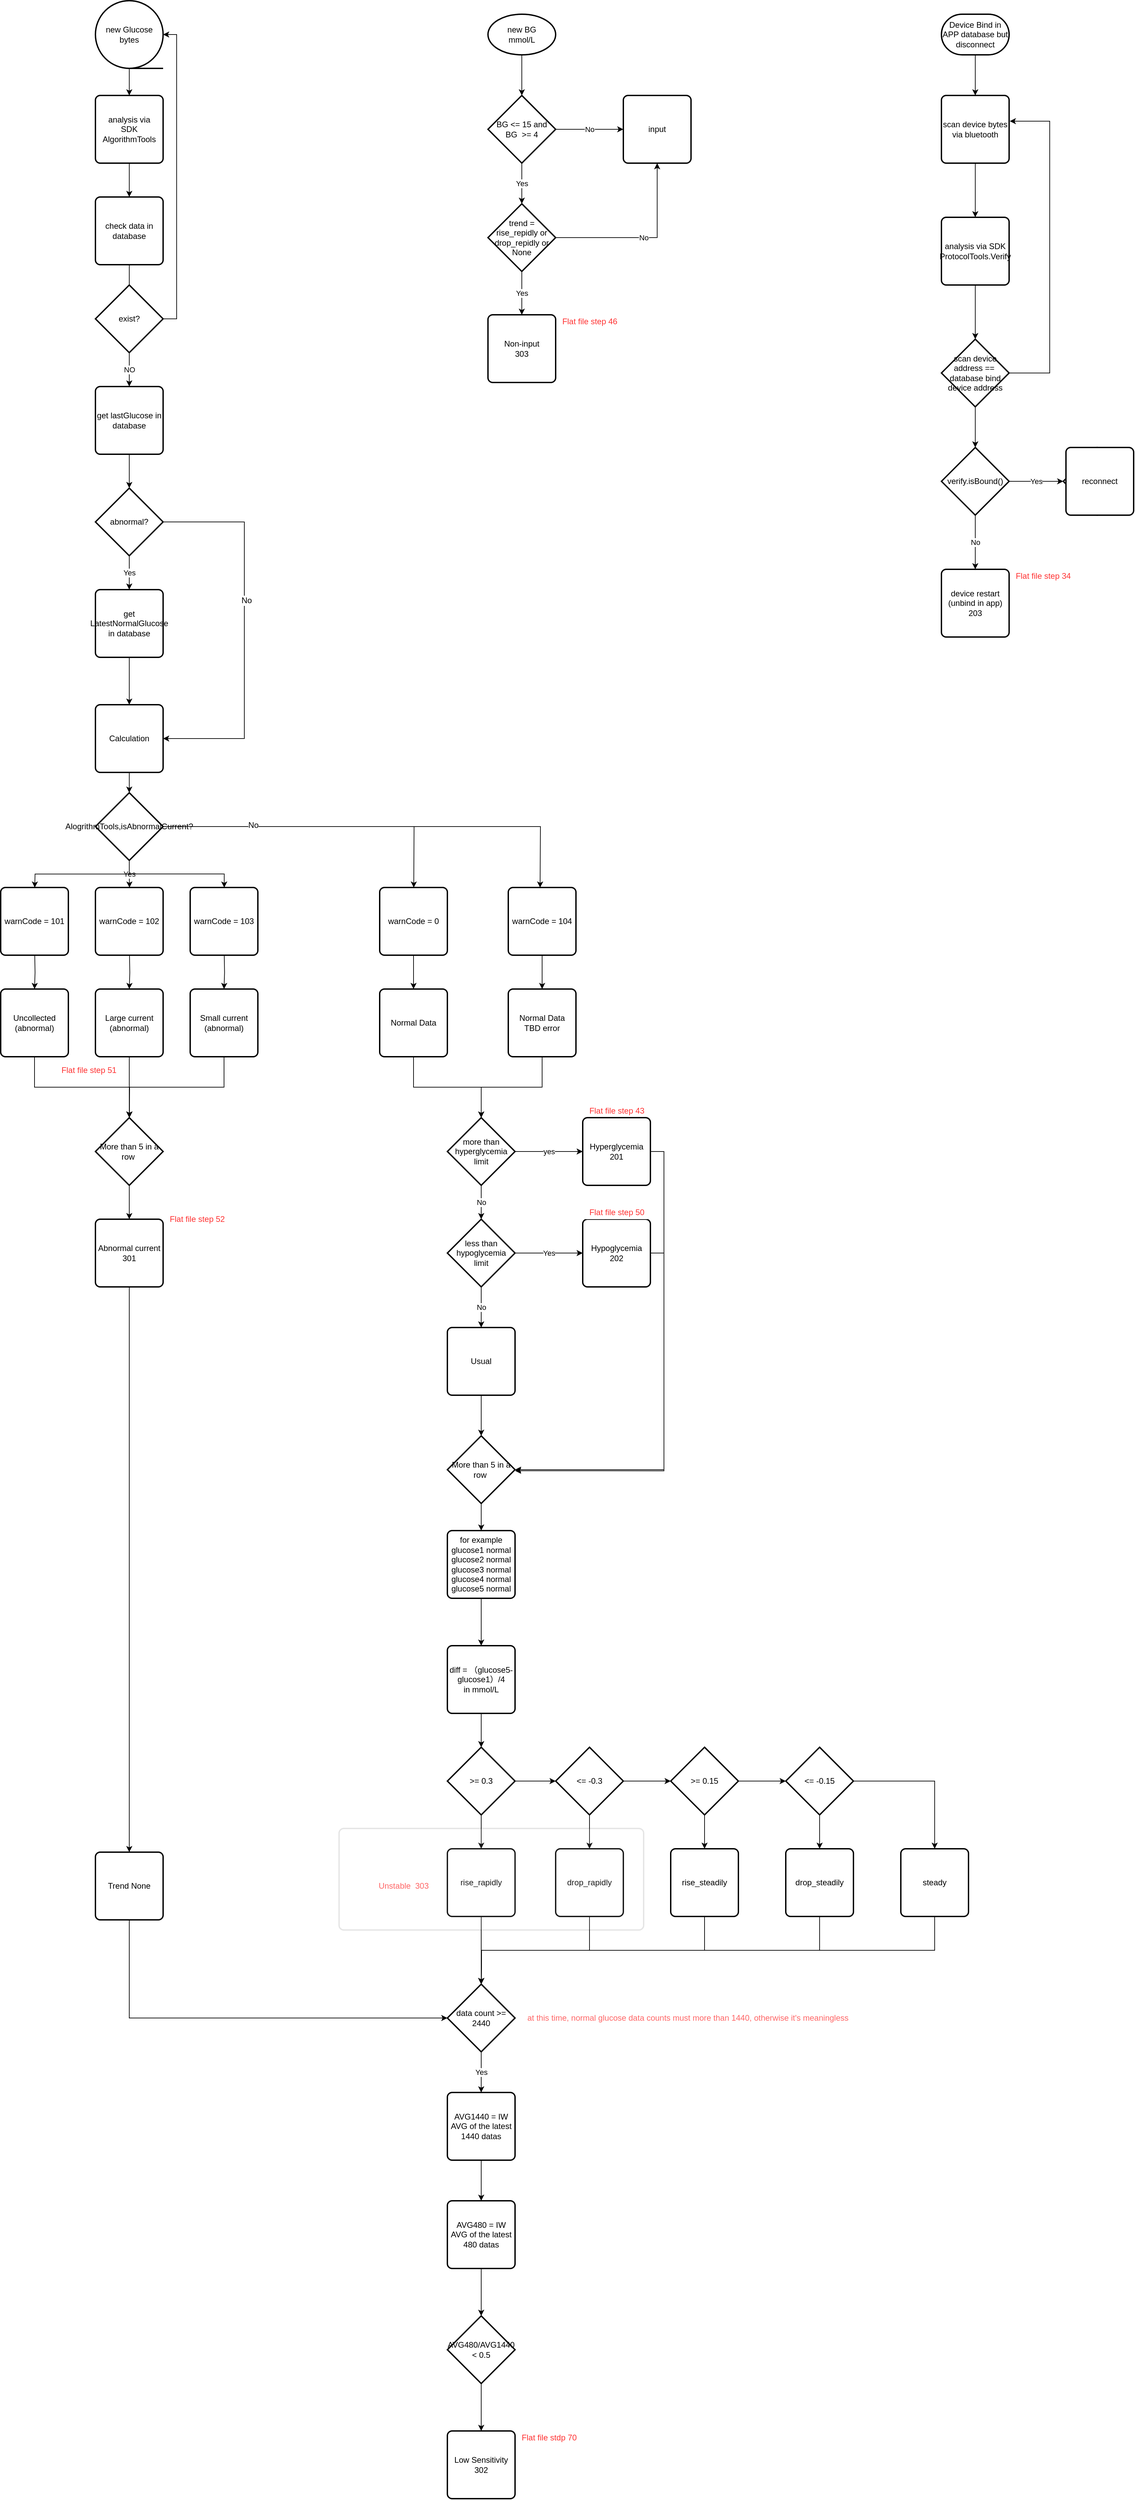 <mxfile version="12.3.6" type="github" pages="1">
  <diagram id="o1K-JnxiX_i7yvccke98" name="第 1 页">
    <mxGraphModel dx="868" dy="449" grid="1" gridSize="10" guides="1" tooltips="1" connect="1" arrows="1" fold="1" page="1" pageScale="1" pageWidth="827" pageHeight="1169" math="0" shadow="0">
      <root>
        <mxCell id="0"/>
        <mxCell id="1" parent="0"/>
        <mxCell id="Yor80Zz1ylZ34Q17yJMb-24" style="edgeStyle=orthogonalEdgeStyle;rounded=0;orthogonalLoop=1;jettySize=auto;html=1;exitX=0.5;exitY=1;exitDx=0;exitDy=0;exitPerimeter=0;entryX=0.5;entryY=0;entryDx=0;entryDy=0;" edge="1" parent="1" source="Yor80Zz1ylZ34Q17yJMb-1" target="Yor80Zz1ylZ34Q17yJMb-3">
          <mxGeometry relative="1" as="geometry"/>
        </mxCell>
        <mxCell id="Yor80Zz1ylZ34Q17yJMb-1" value="new Glucose bytes" style="strokeWidth=2;html=1;shape=mxgraph.flowchart.sequential_data;whiteSpace=wrap;" vertex="1" parent="1">
          <mxGeometry x="220" y="20" width="100" height="100" as="geometry"/>
        </mxCell>
        <mxCell id="Yor80Zz1ylZ34Q17yJMb-3" value="analysis via&lt;br&gt;SDK AlgorithmTools" style="rounded=1;whiteSpace=wrap;html=1;absoluteArcSize=1;arcSize=14;strokeWidth=2;" vertex="1" parent="1">
          <mxGeometry x="220" y="160" width="100" height="100" as="geometry"/>
        </mxCell>
        <mxCell id="Yor80Zz1ylZ34Q17yJMb-16" value="" style="edgeStyle=orthogonalEdgeStyle;rounded=0;orthogonalLoop=1;jettySize=auto;html=1;" edge="1" parent="1">
          <mxGeometry relative="1" as="geometry">
            <mxPoint x="270" y="410" as="sourcePoint"/>
            <mxPoint x="270" y="500" as="targetPoint"/>
          </mxGeometry>
        </mxCell>
        <mxCell id="Yor80Zz1ylZ34Q17yJMb-28" value="NO" style="edgeStyle=orthogonalEdgeStyle;rounded=0;orthogonalLoop=1;jettySize=auto;html=1;exitX=0.5;exitY=1;exitDx=0;exitDy=0;exitPerimeter=0;" edge="1" parent="1" source="Yor80Zz1ylZ34Q17yJMb-20" target="Yor80Zz1ylZ34Q17yJMb-23">
          <mxGeometry relative="1" as="geometry"/>
        </mxCell>
        <mxCell id="Yor80Zz1ylZ34Q17yJMb-33" style="edgeStyle=orthogonalEdgeStyle;rounded=0;orthogonalLoop=1;jettySize=auto;html=1;exitX=1;exitY=0.5;exitDx=0;exitDy=0;exitPerimeter=0;entryX=1;entryY=0.5;entryDx=0;entryDy=0;entryPerimeter=0;" edge="1" parent="1" source="Yor80Zz1ylZ34Q17yJMb-20" target="Yor80Zz1ylZ34Q17yJMb-1">
          <mxGeometry relative="1" as="geometry"/>
        </mxCell>
        <mxCell id="Yor80Zz1ylZ34Q17yJMb-20" value="exist?" style="strokeWidth=2;html=1;shape=mxgraph.flowchart.decision;whiteSpace=wrap;" vertex="1" parent="1">
          <mxGeometry x="220" y="440" width="100" height="100" as="geometry"/>
        </mxCell>
        <mxCell id="Yor80Zz1ylZ34Q17yJMb-30" style="edgeStyle=orthogonalEdgeStyle;rounded=0;orthogonalLoop=1;jettySize=auto;html=1;exitX=0.5;exitY=1;exitDx=0;exitDy=0;entryX=0.5;entryY=0;entryDx=0;entryDy=0;entryPerimeter=0;" edge="1" parent="1" source="Yor80Zz1ylZ34Q17yJMb-23" target="Yor80Zz1ylZ34Q17yJMb-29">
          <mxGeometry relative="1" as="geometry"/>
        </mxCell>
        <mxCell id="Yor80Zz1ylZ34Q17yJMb-23" value="get lastGlucose in database" style="rounded=1;whiteSpace=wrap;html=1;absoluteArcSize=1;arcSize=14;strokeWidth=2;" vertex="1" parent="1">
          <mxGeometry x="220" y="590" width="100" height="100" as="geometry"/>
        </mxCell>
        <mxCell id="Yor80Zz1ylZ34Q17yJMb-25" value="" style="edgeStyle=orthogonalEdgeStyle;rounded=0;orthogonalLoop=1;jettySize=auto;html=1;" edge="1" parent="1" source="Yor80Zz1ylZ34Q17yJMb-3">
          <mxGeometry relative="1" as="geometry">
            <mxPoint x="270" y="260" as="sourcePoint"/>
            <mxPoint x="270" y="310" as="targetPoint"/>
          </mxGeometry>
        </mxCell>
        <mxCell id="Yor80Zz1ylZ34Q17yJMb-26" value="check data in database" style="rounded=1;whiteSpace=wrap;html=1;absoluteArcSize=1;arcSize=14;strokeWidth=2;" vertex="1" parent="1">
          <mxGeometry x="220" y="310" width="100" height="100" as="geometry"/>
        </mxCell>
        <mxCell id="Yor80Zz1ylZ34Q17yJMb-32" value="Yes" style="edgeStyle=orthogonalEdgeStyle;rounded=0;orthogonalLoop=1;jettySize=auto;html=1;exitX=0.5;exitY=1;exitDx=0;exitDy=0;exitPerimeter=0;entryX=0.5;entryY=0;entryDx=0;entryDy=0;" edge="1" parent="1" source="Yor80Zz1ylZ34Q17yJMb-29" target="Yor80Zz1ylZ34Q17yJMb-31">
          <mxGeometry relative="1" as="geometry"/>
        </mxCell>
        <mxCell id="Yor80Zz1ylZ34Q17yJMb-62" style="edgeStyle=orthogonalEdgeStyle;rounded=0;orthogonalLoop=1;jettySize=auto;html=1;exitX=1;exitY=0.5;exitDx=0;exitDy=0;exitPerimeter=0;entryX=1;entryY=0.5;entryDx=0;entryDy=0;" edge="1" parent="1" source="Yor80Zz1ylZ34Q17yJMb-29" target="Yor80Zz1ylZ34Q17yJMb-34">
          <mxGeometry relative="1" as="geometry">
            <mxPoint x="420" y="1010" as="targetPoint"/>
            <Array as="points">
              <mxPoint x="440" y="790"/>
              <mxPoint x="440" y="1110"/>
            </Array>
          </mxGeometry>
        </mxCell>
        <mxCell id="Yor80Zz1ylZ34Q17yJMb-63" value="No" style="text;html=1;align=center;verticalAlign=middle;resizable=0;points=[];;labelBackgroundColor=#ffffff;" vertex="1" connectable="0" parent="Yor80Zz1ylZ34Q17yJMb-62">
          <mxGeometry x="-0.157" y="3" relative="1" as="geometry">
            <mxPoint as="offset"/>
          </mxGeometry>
        </mxCell>
        <mxCell id="Yor80Zz1ylZ34Q17yJMb-29" value="abnormal?" style="strokeWidth=2;html=1;shape=mxgraph.flowchart.decision;whiteSpace=wrap;" vertex="1" parent="1">
          <mxGeometry x="220" y="740" width="100" height="100" as="geometry"/>
        </mxCell>
        <mxCell id="Yor80Zz1ylZ34Q17yJMb-60" style="edgeStyle=orthogonalEdgeStyle;rounded=0;orthogonalLoop=1;jettySize=auto;html=1;exitX=0.5;exitY=1;exitDx=0;exitDy=0;entryX=0.5;entryY=0;entryDx=0;entryDy=0;" edge="1" parent="1" source="Yor80Zz1ylZ34Q17yJMb-31" target="Yor80Zz1ylZ34Q17yJMb-34">
          <mxGeometry relative="1" as="geometry"/>
        </mxCell>
        <mxCell id="Yor80Zz1ylZ34Q17yJMb-31" value="get LatestNormalGlucose in database" style="rounded=1;whiteSpace=wrap;html=1;absoluteArcSize=1;arcSize=14;strokeWidth=2;" vertex="1" parent="1">
          <mxGeometry x="220" y="890" width="100" height="100" as="geometry"/>
        </mxCell>
        <mxCell id="Yor80Zz1ylZ34Q17yJMb-56" style="edgeStyle=orthogonalEdgeStyle;rounded=0;orthogonalLoop=1;jettySize=auto;html=1;exitX=1;exitY=0.5;exitDx=0;exitDy=0;exitPerimeter=0;entryX=0.5;entryY=0;entryDx=0;entryDy=0;entryPerimeter=0;" edge="1" parent="1" source="Yor80Zz1ylZ34Q17yJMb-39">
          <mxGeometry relative="1" as="geometry">
            <mxPoint x="877" y="1330.167" as="targetPoint"/>
          </mxGeometry>
        </mxCell>
        <mxCell id="Yor80Zz1ylZ34Q17yJMb-65" style="edgeStyle=orthogonalEdgeStyle;rounded=0;orthogonalLoop=1;jettySize=auto;html=1;exitX=0.5;exitY=1;exitDx=0;exitDy=0;entryX=0.5;entryY=0;entryDx=0;entryDy=0;entryPerimeter=0;" edge="1" parent="1" source="Yor80Zz1ylZ34Q17yJMb-34" target="Yor80Zz1ylZ34Q17yJMb-39">
          <mxGeometry relative="1" as="geometry"/>
        </mxCell>
        <mxCell id="Yor80Zz1ylZ34Q17yJMb-34" value="Calculation" style="rounded=1;whiteSpace=wrap;html=1;absoluteArcSize=1;arcSize=14;strokeWidth=2;" vertex="1" parent="1">
          <mxGeometry x="220" y="1060" width="100" height="100" as="geometry"/>
        </mxCell>
        <mxCell id="Yor80Zz1ylZ34Q17yJMb-55" value="" style="edgeStyle=orthogonalEdgeStyle;rounded=0;orthogonalLoop=1;jettySize=auto;html=1;entryX=0.5;entryY=0;entryDx=0;entryDy=0;entryPerimeter=0;" edge="1" parent="1" source="Yor80Zz1ylZ34Q17yJMb-39">
          <mxGeometry relative="1" as="geometry">
            <mxPoint x="690.333" y="1330.167" as="targetPoint"/>
          </mxGeometry>
        </mxCell>
        <mxCell id="Yor80Zz1ylZ34Q17yJMb-57" value="No" style="text;html=1;align=center;verticalAlign=middle;resizable=0;points=[];;labelBackgroundColor=#ffffff;" vertex="1" connectable="0" parent="Yor80Zz1ylZ34Q17yJMb-55">
          <mxGeometry x="-0.422" y="2" relative="1" as="geometry">
            <mxPoint as="offset"/>
          </mxGeometry>
        </mxCell>
        <mxCell id="Yor80Zz1ylZ34Q17yJMb-66" value="Yes" style="edgeStyle=orthogonalEdgeStyle;rounded=0;orthogonalLoop=1;jettySize=auto;html=1;exitX=0.5;exitY=1;exitDx=0;exitDy=0;exitPerimeter=0;entryX=0.5;entryY=0;entryDx=0;entryDy=0;entryPerimeter=0;" edge="1" parent="1" source="Yor80Zz1ylZ34Q17yJMb-39">
          <mxGeometry relative="1" as="geometry">
            <mxPoint x="270.333" y="1330.167" as="targetPoint"/>
          </mxGeometry>
        </mxCell>
        <mxCell id="Yor80Zz1ylZ34Q17yJMb-67" style="edgeStyle=orthogonalEdgeStyle;rounded=0;orthogonalLoop=1;jettySize=auto;html=1;exitX=0.5;exitY=1;exitDx=0;exitDy=0;exitPerimeter=0;entryX=0.5;entryY=0;entryDx=0;entryDy=0;entryPerimeter=0;" edge="1" parent="1" source="Yor80Zz1ylZ34Q17yJMb-39">
          <mxGeometry relative="1" as="geometry">
            <mxPoint x="130.333" y="1330.167" as="targetPoint"/>
          </mxGeometry>
        </mxCell>
        <mxCell id="Yor80Zz1ylZ34Q17yJMb-39" value="AlogrithmTools,isAbnormalCurrent?&lt;br&gt;" style="strokeWidth=2;html=1;shape=mxgraph.flowchart.decision;whiteSpace=wrap;" vertex="1" parent="1">
          <mxGeometry x="220" y="1190" width="100" height="100" as="geometry"/>
        </mxCell>
        <mxCell id="Yor80Zz1ylZ34Q17yJMb-70" style="edgeStyle=orthogonalEdgeStyle;rounded=0;orthogonalLoop=1;jettySize=auto;html=1;exitX=0.5;exitY=1;exitDx=0;exitDy=0;exitPerimeter=0;entryX=0.5;entryY=0;entryDx=0;entryDy=0;" edge="1" parent="1" target="Yor80Zz1ylZ34Q17yJMb-48">
          <mxGeometry relative="1" as="geometry">
            <mxPoint x="130.333" y="1430.167" as="sourcePoint"/>
          </mxGeometry>
        </mxCell>
        <mxCell id="Yor80Zz1ylZ34Q17yJMb-68" style="edgeStyle=orthogonalEdgeStyle;rounded=0;orthogonalLoop=1;jettySize=auto;html=1;entryX=0.5;entryY=0;entryDx=0;entryDy=0;entryPerimeter=0;" edge="1" parent="1">
          <mxGeometry relative="1" as="geometry">
            <mxPoint x="270" y="1290" as="sourcePoint"/>
            <mxPoint x="410.333" y="1330.167" as="targetPoint"/>
            <Array as="points">
              <mxPoint x="270" y="1310"/>
              <mxPoint x="410" y="1310"/>
            </Array>
          </mxGeometry>
        </mxCell>
        <mxCell id="Yor80Zz1ylZ34Q17yJMb-71" style="edgeStyle=orthogonalEdgeStyle;rounded=0;orthogonalLoop=1;jettySize=auto;html=1;exitX=0.5;exitY=1;exitDx=0;exitDy=0;exitPerimeter=0;" edge="1" parent="1" target="Yor80Zz1ylZ34Q17yJMb-49">
          <mxGeometry relative="1" as="geometry">
            <mxPoint x="270.333" y="1430.167" as="sourcePoint"/>
          </mxGeometry>
        </mxCell>
        <mxCell id="Yor80Zz1ylZ34Q17yJMb-72" style="edgeStyle=orthogonalEdgeStyle;rounded=0;orthogonalLoop=1;jettySize=auto;html=1;exitX=0.5;exitY=1;exitDx=0;exitDy=0;exitPerimeter=0;" edge="1" parent="1" target="Yor80Zz1ylZ34Q17yJMb-50">
          <mxGeometry relative="1" as="geometry">
            <mxPoint x="410.333" y="1430.167" as="sourcePoint"/>
          </mxGeometry>
        </mxCell>
        <mxCell id="Yor80Zz1ylZ34Q17yJMb-82" style="edgeStyle=orthogonalEdgeStyle;rounded=0;orthogonalLoop=1;jettySize=auto;html=1;exitX=0.5;exitY=1;exitDx=0;exitDy=0;entryX=0.5;entryY=0;entryDx=0;entryDy=0;entryPerimeter=0;" edge="1" parent="1" source="Yor80Zz1ylZ34Q17yJMb-48" target="Yor80Zz1ylZ34Q17yJMb-81">
          <mxGeometry relative="1" as="geometry"/>
        </mxCell>
        <mxCell id="Yor80Zz1ylZ34Q17yJMb-48" value="Uncollected&lt;br&gt;(abnormal)" style="rounded=1;whiteSpace=wrap;html=1;absoluteArcSize=1;arcSize=14;strokeWidth=2;" vertex="1" parent="1">
          <mxGeometry x="80" y="1480" width="100" height="100" as="geometry"/>
        </mxCell>
        <mxCell id="Yor80Zz1ylZ34Q17yJMb-83" style="edgeStyle=orthogonalEdgeStyle;rounded=0;orthogonalLoop=1;jettySize=auto;html=1;exitX=0.5;exitY=1;exitDx=0;exitDy=0;" edge="1" parent="1" source="Yor80Zz1ylZ34Q17yJMb-49">
          <mxGeometry relative="1" as="geometry">
            <mxPoint x="270.333" y="1670.0" as="targetPoint"/>
          </mxGeometry>
        </mxCell>
        <mxCell id="Yor80Zz1ylZ34Q17yJMb-49" value="Large current&lt;br&gt;(abnormal)" style="rounded=1;whiteSpace=wrap;html=1;absoluteArcSize=1;arcSize=14;strokeWidth=2;" vertex="1" parent="1">
          <mxGeometry x="220" y="1480" width="100" height="100" as="geometry"/>
        </mxCell>
        <mxCell id="Yor80Zz1ylZ34Q17yJMb-84" style="edgeStyle=orthogonalEdgeStyle;rounded=0;orthogonalLoop=1;jettySize=auto;html=1;exitX=0.5;exitY=1;exitDx=0;exitDy=0;" edge="1" parent="1" source="Yor80Zz1ylZ34Q17yJMb-50">
          <mxGeometry relative="1" as="geometry">
            <mxPoint x="270" y="1670.0" as="targetPoint"/>
          </mxGeometry>
        </mxCell>
        <mxCell id="Yor80Zz1ylZ34Q17yJMb-50" value="Small current&lt;br&gt;(abnormal)" style="rounded=1;whiteSpace=wrap;html=1;absoluteArcSize=1;arcSize=14;strokeWidth=2;" vertex="1" parent="1">
          <mxGeometry x="360" y="1480" width="100" height="100" as="geometry"/>
        </mxCell>
        <mxCell id="Yor80Zz1ylZ34Q17yJMb-99" style="edgeStyle=orthogonalEdgeStyle;rounded=0;orthogonalLoop=1;jettySize=auto;html=1;exitX=0.5;exitY=1;exitDx=0;exitDy=0;entryX=0.5;entryY=0;entryDx=0;entryDy=0;entryPerimeter=0;" edge="1" parent="1" source="Yor80Zz1ylZ34Q17yJMb-58" target="Yor80Zz1ylZ34Q17yJMb-89">
          <mxGeometry relative="1" as="geometry"/>
        </mxCell>
        <mxCell id="Yor80Zz1ylZ34Q17yJMb-58" value="Normal Data" style="rounded=1;whiteSpace=wrap;html=1;absoluteArcSize=1;arcSize=14;strokeWidth=2;" vertex="1" parent="1">
          <mxGeometry x="640" y="1480" width="100" height="100" as="geometry"/>
        </mxCell>
        <mxCell id="Yor80Zz1ylZ34Q17yJMb-98" style="edgeStyle=orthogonalEdgeStyle;rounded=0;orthogonalLoop=1;jettySize=auto;html=1;exitX=0.5;exitY=1;exitDx=0;exitDy=0;entryX=0.5;entryY=0;entryDx=0;entryDy=0;entryPerimeter=0;" edge="1" parent="1" source="Yor80Zz1ylZ34Q17yJMb-59" target="Yor80Zz1ylZ34Q17yJMb-89">
          <mxGeometry relative="1" as="geometry"/>
        </mxCell>
        <mxCell id="Yor80Zz1ylZ34Q17yJMb-59" value="Normal Data&lt;br&gt;TBD error" style="rounded=1;whiteSpace=wrap;html=1;absoluteArcSize=1;arcSize=14;strokeWidth=2;" vertex="1" parent="1">
          <mxGeometry x="830" y="1480" width="100" height="100" as="geometry"/>
        </mxCell>
        <mxCell id="Yor80Zz1ylZ34Q17yJMb-73" value="&lt;span style=&quot;white-space: normal&quot;&gt;warnCode = 101&lt;/span&gt;" style="rounded=1;whiteSpace=wrap;html=1;absoluteArcSize=1;arcSize=14;strokeWidth=2;" vertex="1" parent="1">
          <mxGeometry x="80" y="1330" width="100" height="100" as="geometry"/>
        </mxCell>
        <mxCell id="Yor80Zz1ylZ34Q17yJMb-75" value="&lt;span style=&quot;white-space: normal&quot;&gt;warnCode = 102&lt;/span&gt;" style="rounded=1;whiteSpace=wrap;html=1;absoluteArcSize=1;arcSize=14;strokeWidth=2;" vertex="1" parent="1">
          <mxGeometry x="220" y="1330" width="100" height="100" as="geometry"/>
        </mxCell>
        <mxCell id="Yor80Zz1ylZ34Q17yJMb-76" value="&lt;span style=&quot;white-space: normal&quot;&gt;warnCode = 103&lt;/span&gt;" style="rounded=1;whiteSpace=wrap;html=1;absoluteArcSize=1;arcSize=14;strokeWidth=2;" vertex="1" parent="1">
          <mxGeometry x="360" y="1330" width="100" height="100" as="geometry"/>
        </mxCell>
        <mxCell id="Yor80Zz1ylZ34Q17yJMb-79" style="edgeStyle=orthogonalEdgeStyle;rounded=0;orthogonalLoop=1;jettySize=auto;html=1;exitX=0.5;exitY=1;exitDx=0;exitDy=0;entryX=0.5;entryY=0;entryDx=0;entryDy=0;" edge="1" parent="1" source="Yor80Zz1ylZ34Q17yJMb-77" target="Yor80Zz1ylZ34Q17yJMb-58">
          <mxGeometry relative="1" as="geometry"/>
        </mxCell>
        <mxCell id="Yor80Zz1ylZ34Q17yJMb-77" value="&lt;span style=&quot;white-space: normal&quot;&gt;warnCode = 0&lt;/span&gt;" style="rounded=1;whiteSpace=wrap;html=1;absoluteArcSize=1;arcSize=14;strokeWidth=2;" vertex="1" parent="1">
          <mxGeometry x="640" y="1330" width="100" height="100" as="geometry"/>
        </mxCell>
        <mxCell id="Yor80Zz1ylZ34Q17yJMb-80" style="edgeStyle=orthogonalEdgeStyle;rounded=0;orthogonalLoop=1;jettySize=auto;html=1;exitX=0.5;exitY=1;exitDx=0;exitDy=0;entryX=0.5;entryY=0;entryDx=0;entryDy=0;" edge="1" parent="1" source="Yor80Zz1ylZ34Q17yJMb-78" target="Yor80Zz1ylZ34Q17yJMb-59">
          <mxGeometry relative="1" as="geometry"/>
        </mxCell>
        <mxCell id="Yor80Zz1ylZ34Q17yJMb-78" value="&lt;span style=&quot;white-space: normal&quot;&gt;warnCode = 104&lt;/span&gt;" style="rounded=1;whiteSpace=wrap;html=1;absoluteArcSize=1;arcSize=14;strokeWidth=2;" vertex="1" parent="1">
          <mxGeometry x="830" y="1330" width="100" height="100" as="geometry"/>
        </mxCell>
        <mxCell id="Yor80Zz1ylZ34Q17yJMb-86" style="edgeStyle=orthogonalEdgeStyle;rounded=0;orthogonalLoop=1;jettySize=auto;html=1;exitX=0.5;exitY=1;exitDx=0;exitDy=0;exitPerimeter=0;entryX=0.5;entryY=0;entryDx=0;entryDy=0;" edge="1" parent="1" source="Yor80Zz1ylZ34Q17yJMb-81" target="Yor80Zz1ylZ34Q17yJMb-85">
          <mxGeometry relative="1" as="geometry"/>
        </mxCell>
        <mxCell id="Yor80Zz1ylZ34Q17yJMb-81" value="More than 5 in a row&amp;nbsp;" style="strokeWidth=2;html=1;shape=mxgraph.flowchart.decision;whiteSpace=wrap;" vertex="1" parent="1">
          <mxGeometry x="220" y="1670" width="100" height="100" as="geometry"/>
        </mxCell>
        <mxCell id="Yor80Zz1ylZ34Q17yJMb-153" style="edgeStyle=orthogonalEdgeStyle;rounded=0;orthogonalLoop=1;jettySize=auto;html=1;exitX=0.5;exitY=1;exitDx=0;exitDy=0;entryX=0.5;entryY=0;entryDx=0;entryDy=0;" edge="1" parent="1" source="Yor80Zz1ylZ34Q17yJMb-85" target="Yor80Zz1ylZ34Q17yJMb-152">
          <mxGeometry relative="1" as="geometry"/>
        </mxCell>
        <mxCell id="Yor80Zz1ylZ34Q17yJMb-85" value="Abnormal current&lt;br&gt;301" style="rounded=1;whiteSpace=wrap;html=1;absoluteArcSize=1;arcSize=14;strokeWidth=2;" vertex="1" parent="1">
          <mxGeometry x="220" y="1820" width="100" height="100" as="geometry"/>
        </mxCell>
        <mxCell id="Yor80Zz1ylZ34Q17yJMb-95" value="No" style="edgeStyle=orthogonalEdgeStyle;rounded=0;orthogonalLoop=1;jettySize=auto;html=1;exitX=0.5;exitY=1;exitDx=0;exitDy=0;exitPerimeter=0;entryX=0.5;entryY=0;entryDx=0;entryDy=0;entryPerimeter=0;" edge="1" parent="1" source="Yor80Zz1ylZ34Q17yJMb-89" target="Yor80Zz1ylZ34Q17yJMb-90">
          <mxGeometry relative="1" as="geometry"/>
        </mxCell>
        <mxCell id="Yor80Zz1ylZ34Q17yJMb-103" value="yes" style="edgeStyle=orthogonalEdgeStyle;rounded=0;orthogonalLoop=1;jettySize=auto;html=1;exitX=1;exitY=0.5;exitDx=0;exitDy=0;exitPerimeter=0;" edge="1" parent="1" source="Yor80Zz1ylZ34Q17yJMb-89" target="Yor80Zz1ylZ34Q17yJMb-100">
          <mxGeometry relative="1" as="geometry"/>
        </mxCell>
        <mxCell id="Yor80Zz1ylZ34Q17yJMb-89" value="more than hyperglycemia limit" style="strokeWidth=2;html=1;shape=mxgraph.flowchart.decision;whiteSpace=wrap;" vertex="1" parent="1">
          <mxGeometry x="740" y="1670" width="100" height="100" as="geometry"/>
        </mxCell>
        <mxCell id="Yor80Zz1ylZ34Q17yJMb-105" value="Yes" style="edgeStyle=orthogonalEdgeStyle;rounded=0;orthogonalLoop=1;jettySize=auto;html=1;exitX=1;exitY=0.5;exitDx=0;exitDy=0;exitPerimeter=0;" edge="1" parent="1" source="Yor80Zz1ylZ34Q17yJMb-90" target="Yor80Zz1ylZ34Q17yJMb-101">
          <mxGeometry relative="1" as="geometry"/>
        </mxCell>
        <mxCell id="Yor80Zz1ylZ34Q17yJMb-106" value="No" style="edgeStyle=orthogonalEdgeStyle;rounded=0;orthogonalLoop=1;jettySize=auto;html=1;exitX=0.5;exitY=1;exitDx=0;exitDy=0;exitPerimeter=0;entryX=0.5;entryY=0;entryDx=0;entryDy=0;" edge="1" parent="1" source="Yor80Zz1ylZ34Q17yJMb-90" target="Yor80Zz1ylZ34Q17yJMb-102">
          <mxGeometry relative="1" as="geometry"/>
        </mxCell>
        <mxCell id="Yor80Zz1ylZ34Q17yJMb-90" value="less than&lt;br&gt;hypoglycemia limit" style="strokeWidth=2;html=1;shape=mxgraph.flowchart.decision;whiteSpace=wrap;" vertex="1" parent="1">
          <mxGeometry x="740" y="1820" width="100" height="100" as="geometry"/>
        </mxCell>
        <mxCell id="Yor80Zz1ylZ34Q17yJMb-111" style="edgeStyle=orthogonalEdgeStyle;rounded=0;orthogonalLoop=1;jettySize=auto;html=1;exitX=0.5;exitY=1;exitDx=0;exitDy=0;exitPerimeter=0;entryX=0.5;entryY=0;entryDx=0;entryDy=0;" edge="1" parent="1" source="Yor80Zz1ylZ34Q17yJMb-92" target="Yor80Zz1ylZ34Q17yJMb-108">
          <mxGeometry relative="1" as="geometry"/>
        </mxCell>
        <mxCell id="Yor80Zz1ylZ34Q17yJMb-92" value="&lt;span style=&quot;white-space: normal&quot;&gt;More than 5 in a row&amp;nbsp;&lt;/span&gt;" style="strokeWidth=2;html=1;shape=mxgraph.flowchart.decision;whiteSpace=wrap;" vertex="1" parent="1">
          <mxGeometry x="740" y="2140" width="100" height="100" as="geometry"/>
        </mxCell>
        <mxCell id="Yor80Zz1ylZ34Q17yJMb-109" style="edgeStyle=orthogonalEdgeStyle;rounded=0;orthogonalLoop=1;jettySize=auto;html=1;exitX=1;exitY=0.5;exitDx=0;exitDy=0;entryX=1;entryY=0.5;entryDx=0;entryDy=0;entryPerimeter=0;" edge="1" parent="1" source="Yor80Zz1ylZ34Q17yJMb-100" target="Yor80Zz1ylZ34Q17yJMb-92">
          <mxGeometry relative="1" as="geometry">
            <mxPoint x="1160" y="2356.667" as="targetPoint"/>
          </mxGeometry>
        </mxCell>
        <mxCell id="Yor80Zz1ylZ34Q17yJMb-100" value="Hyperglycemia&lt;br&gt;201" style="rounded=1;whiteSpace=wrap;html=1;absoluteArcSize=1;arcSize=14;strokeWidth=2;" vertex="1" parent="1">
          <mxGeometry x="940" y="1670" width="100" height="100" as="geometry"/>
        </mxCell>
        <mxCell id="Yor80Zz1ylZ34Q17yJMb-110" style="edgeStyle=orthogonalEdgeStyle;rounded=0;orthogonalLoop=1;jettySize=auto;html=1;exitX=1;exitY=0.5;exitDx=0;exitDy=0;" edge="1" parent="1" source="Yor80Zz1ylZ34Q17yJMb-101">
          <mxGeometry relative="1" as="geometry">
            <mxPoint x="840" y="2191.667" as="targetPoint"/>
            <Array as="points">
              <mxPoint x="1060" y="1870"/>
              <mxPoint x="1060" y="2192"/>
            </Array>
          </mxGeometry>
        </mxCell>
        <mxCell id="Yor80Zz1ylZ34Q17yJMb-101" value="Hypoglycemia&lt;br&gt;202" style="rounded=1;whiteSpace=wrap;html=1;absoluteArcSize=1;arcSize=14;strokeWidth=2;" vertex="1" parent="1">
          <mxGeometry x="940" y="1820" width="100" height="100" as="geometry"/>
        </mxCell>
        <mxCell id="Yor80Zz1ylZ34Q17yJMb-107" style="edgeStyle=orthogonalEdgeStyle;rounded=0;orthogonalLoop=1;jettySize=auto;html=1;exitX=0.5;exitY=1;exitDx=0;exitDy=0;entryX=0.5;entryY=0;entryDx=0;entryDy=0;entryPerimeter=0;" edge="1" parent="1" source="Yor80Zz1ylZ34Q17yJMb-102" target="Yor80Zz1ylZ34Q17yJMb-92">
          <mxGeometry relative="1" as="geometry"/>
        </mxCell>
        <mxCell id="Yor80Zz1ylZ34Q17yJMb-102" value="Usual" style="rounded=1;whiteSpace=wrap;html=1;absoluteArcSize=1;arcSize=14;strokeWidth=2;" vertex="1" parent="1">
          <mxGeometry x="740" y="1980" width="100" height="100" as="geometry"/>
        </mxCell>
        <mxCell id="Yor80Zz1ylZ34Q17yJMb-131" value="" style="edgeStyle=orthogonalEdgeStyle;rounded=0;orthogonalLoop=1;jettySize=auto;html=1;" edge="1" parent="1" source="Yor80Zz1ylZ34Q17yJMb-108" target="Yor80Zz1ylZ34Q17yJMb-112">
          <mxGeometry relative="1" as="geometry"/>
        </mxCell>
        <mxCell id="Yor80Zz1ylZ34Q17yJMb-108" value="for example&lt;br&gt;glucose1 normal&lt;br&gt;glucose2 normal&lt;br&gt;glucose3 normal&lt;br&gt;glucose4 normal&lt;br&gt;glucose5 normal" style="rounded=1;whiteSpace=wrap;html=1;absoluteArcSize=1;arcSize=14;strokeWidth=2;" vertex="1" parent="1">
          <mxGeometry x="740" y="2280" width="100" height="100" as="geometry"/>
        </mxCell>
        <mxCell id="Yor80Zz1ylZ34Q17yJMb-117" style="edgeStyle=orthogonalEdgeStyle;rounded=0;orthogonalLoop=1;jettySize=auto;html=1;exitX=0.5;exitY=1;exitDx=0;exitDy=0;entryX=0.5;entryY=0;entryDx=0;entryDy=0;entryPerimeter=0;" edge="1" parent="1" source="Yor80Zz1ylZ34Q17yJMb-112" target="Yor80Zz1ylZ34Q17yJMb-113">
          <mxGeometry relative="1" as="geometry"/>
        </mxCell>
        <mxCell id="Yor80Zz1ylZ34Q17yJMb-112" value="diff = （glucose5-glucose1）/4&lt;br&gt;in mmol/L" style="rounded=1;whiteSpace=wrap;html=1;absoluteArcSize=1;arcSize=14;strokeWidth=2;" vertex="1" parent="1">
          <mxGeometry x="740" y="2450" width="100" height="100" as="geometry"/>
        </mxCell>
        <mxCell id="Yor80Zz1ylZ34Q17yJMb-118" style="edgeStyle=orthogonalEdgeStyle;rounded=0;orthogonalLoop=1;jettySize=auto;html=1;exitX=1;exitY=0.5;exitDx=0;exitDy=0;exitPerimeter=0;entryX=0;entryY=0.5;entryDx=0;entryDy=0;entryPerimeter=0;" edge="1" parent="1" source="Yor80Zz1ylZ34Q17yJMb-113" target="Yor80Zz1ylZ34Q17yJMb-114">
          <mxGeometry relative="1" as="geometry"/>
        </mxCell>
        <mxCell id="Yor80Zz1ylZ34Q17yJMb-127" style="edgeStyle=orthogonalEdgeStyle;rounded=0;orthogonalLoop=1;jettySize=auto;html=1;exitX=0.5;exitY=1;exitDx=0;exitDy=0;exitPerimeter=0;" edge="1" parent="1" source="Yor80Zz1ylZ34Q17yJMb-113" target="Yor80Zz1ylZ34Q17yJMb-121">
          <mxGeometry relative="1" as="geometry"/>
        </mxCell>
        <mxCell id="Yor80Zz1ylZ34Q17yJMb-113" value="&amp;gt;= 0.3" style="strokeWidth=2;html=1;shape=mxgraph.flowchart.decision;whiteSpace=wrap;" vertex="1" parent="1">
          <mxGeometry x="740" y="2600" width="100" height="100" as="geometry"/>
        </mxCell>
        <mxCell id="Yor80Zz1ylZ34Q17yJMb-119" style="edgeStyle=orthogonalEdgeStyle;rounded=0;orthogonalLoop=1;jettySize=auto;html=1;exitX=1;exitY=0.5;exitDx=0;exitDy=0;exitPerimeter=0;" edge="1" parent="1" source="Yor80Zz1ylZ34Q17yJMb-114" target="Yor80Zz1ylZ34Q17yJMb-115">
          <mxGeometry relative="1" as="geometry"/>
        </mxCell>
        <mxCell id="Yor80Zz1ylZ34Q17yJMb-128" value="" style="edgeStyle=orthogonalEdgeStyle;rounded=0;orthogonalLoop=1;jettySize=auto;html=1;" edge="1" parent="1" source="Yor80Zz1ylZ34Q17yJMb-114" target="Yor80Zz1ylZ34Q17yJMb-122">
          <mxGeometry relative="1" as="geometry"/>
        </mxCell>
        <mxCell id="Yor80Zz1ylZ34Q17yJMb-114" value="&amp;lt;= -0.3" style="strokeWidth=2;html=1;shape=mxgraph.flowchart.decision;whiteSpace=wrap;" vertex="1" parent="1">
          <mxGeometry x="900" y="2600" width="100" height="100" as="geometry"/>
        </mxCell>
        <mxCell id="Yor80Zz1ylZ34Q17yJMb-120" style="edgeStyle=orthogonalEdgeStyle;rounded=0;orthogonalLoop=1;jettySize=auto;html=1;exitX=1;exitY=0.5;exitDx=0;exitDy=0;exitPerimeter=0;entryX=0;entryY=0.5;entryDx=0;entryDy=0;entryPerimeter=0;" edge="1" parent="1" source="Yor80Zz1ylZ34Q17yJMb-115" target="Yor80Zz1ylZ34Q17yJMb-116">
          <mxGeometry relative="1" as="geometry"/>
        </mxCell>
        <mxCell id="Yor80Zz1ylZ34Q17yJMb-129" value="" style="edgeStyle=orthogonalEdgeStyle;rounded=0;orthogonalLoop=1;jettySize=auto;html=1;" edge="1" parent="1" source="Yor80Zz1ylZ34Q17yJMb-115" target="Yor80Zz1ylZ34Q17yJMb-123">
          <mxGeometry relative="1" as="geometry"/>
        </mxCell>
        <mxCell id="Yor80Zz1ylZ34Q17yJMb-115" value="&amp;gt;= 0.15" style="strokeWidth=2;html=1;shape=mxgraph.flowchart.decision;whiteSpace=wrap;" vertex="1" parent="1">
          <mxGeometry x="1070" y="2600" width="100" height="100" as="geometry"/>
        </mxCell>
        <mxCell id="Yor80Zz1ylZ34Q17yJMb-126" style="edgeStyle=orthogonalEdgeStyle;rounded=0;orthogonalLoop=1;jettySize=auto;html=1;exitX=1;exitY=0.5;exitDx=0;exitDy=0;exitPerimeter=0;entryX=0.5;entryY=0;entryDx=0;entryDy=0;" edge="1" parent="1" source="Yor80Zz1ylZ34Q17yJMb-116" target="Yor80Zz1ylZ34Q17yJMb-125">
          <mxGeometry relative="1" as="geometry"/>
        </mxCell>
        <mxCell id="Yor80Zz1ylZ34Q17yJMb-130" value="" style="edgeStyle=orthogonalEdgeStyle;rounded=0;orthogonalLoop=1;jettySize=auto;html=1;" edge="1" parent="1" source="Yor80Zz1ylZ34Q17yJMb-116" target="Yor80Zz1ylZ34Q17yJMb-124">
          <mxGeometry relative="1" as="geometry"/>
        </mxCell>
        <mxCell id="Yor80Zz1ylZ34Q17yJMb-116" value="&amp;lt;= -0.15" style="strokeWidth=2;html=1;shape=mxgraph.flowchart.decision;whiteSpace=wrap;" vertex="1" parent="1">
          <mxGeometry x="1240" y="2600" width="100" height="100" as="geometry"/>
        </mxCell>
        <mxCell id="Yor80Zz1ylZ34Q17yJMb-141" style="edgeStyle=orthogonalEdgeStyle;rounded=0;orthogonalLoop=1;jettySize=auto;html=1;exitX=0.5;exitY=1;exitDx=0;exitDy=0;entryX=0.5;entryY=0;entryDx=0;entryDy=0;entryPerimeter=0;" edge="1" parent="1" source="Yor80Zz1ylZ34Q17yJMb-121" target="Yor80Zz1ylZ34Q17yJMb-132">
          <mxGeometry relative="1" as="geometry"/>
        </mxCell>
        <mxCell id="Yor80Zz1ylZ34Q17yJMb-121" value="rise_rapidly" style="rounded=1;whiteSpace=wrap;html=1;absoluteArcSize=1;arcSize=14;strokeWidth=2;" vertex="1" parent="1">
          <mxGeometry x="740" y="2750" width="100" height="100" as="geometry"/>
        </mxCell>
        <mxCell id="Yor80Zz1ylZ34Q17yJMb-142" style="edgeStyle=orthogonalEdgeStyle;rounded=0;orthogonalLoop=1;jettySize=auto;html=1;exitX=0.5;exitY=1;exitDx=0;exitDy=0;" edge="1" parent="1" source="Yor80Zz1ylZ34Q17yJMb-122">
          <mxGeometry relative="1" as="geometry">
            <mxPoint x="790" y="2950.0" as="targetPoint"/>
          </mxGeometry>
        </mxCell>
        <mxCell id="Yor80Zz1ylZ34Q17yJMb-122" value="drop_rapidly" style="rounded=1;whiteSpace=wrap;html=1;absoluteArcSize=1;arcSize=14;strokeWidth=2;" vertex="1" parent="1">
          <mxGeometry x="900" y="2750" width="100" height="100" as="geometry"/>
        </mxCell>
        <mxCell id="Yor80Zz1ylZ34Q17yJMb-143" style="edgeStyle=orthogonalEdgeStyle;rounded=0;orthogonalLoop=1;jettySize=auto;html=1;exitX=0.5;exitY=1;exitDx=0;exitDy=0;" edge="1" parent="1" source="Yor80Zz1ylZ34Q17yJMb-123">
          <mxGeometry relative="1" as="geometry">
            <mxPoint x="790" y="2950.0" as="targetPoint"/>
          </mxGeometry>
        </mxCell>
        <mxCell id="Yor80Zz1ylZ34Q17yJMb-123" value="rise_steadily" style="rounded=1;whiteSpace=wrap;html=1;absoluteArcSize=1;arcSize=14;strokeWidth=2;" vertex="1" parent="1">
          <mxGeometry x="1070" y="2750" width="100" height="100" as="geometry"/>
        </mxCell>
        <mxCell id="Yor80Zz1ylZ34Q17yJMb-144" style="edgeStyle=orthogonalEdgeStyle;rounded=0;orthogonalLoop=1;jettySize=auto;html=1;exitX=0.5;exitY=1;exitDx=0;exitDy=0;" edge="1" parent="1" source="Yor80Zz1ylZ34Q17yJMb-124">
          <mxGeometry relative="1" as="geometry">
            <mxPoint x="790" y="2950.0" as="targetPoint"/>
          </mxGeometry>
        </mxCell>
        <mxCell id="Yor80Zz1ylZ34Q17yJMb-124" value="drop_steadily" style="rounded=1;whiteSpace=wrap;html=1;absoluteArcSize=1;arcSize=14;strokeWidth=2;" vertex="1" parent="1">
          <mxGeometry x="1240" y="2750" width="100" height="100" as="geometry"/>
        </mxCell>
        <mxCell id="Yor80Zz1ylZ34Q17yJMb-145" style="edgeStyle=orthogonalEdgeStyle;rounded=0;orthogonalLoop=1;jettySize=auto;html=1;exitX=0.5;exitY=1;exitDx=0;exitDy=0;" edge="1" parent="1" source="Yor80Zz1ylZ34Q17yJMb-125">
          <mxGeometry relative="1" as="geometry">
            <mxPoint x="790" y="2950.0" as="targetPoint"/>
          </mxGeometry>
        </mxCell>
        <mxCell id="Yor80Zz1ylZ34Q17yJMb-125" value="steady" style="rounded=1;whiteSpace=wrap;html=1;absoluteArcSize=1;arcSize=14;strokeWidth=2;" vertex="1" parent="1">
          <mxGeometry x="1410" y="2750" width="100" height="100" as="geometry"/>
        </mxCell>
        <mxCell id="Yor80Zz1ylZ34Q17yJMb-146" value="Yes" style="edgeStyle=orthogonalEdgeStyle;rounded=0;orthogonalLoop=1;jettySize=auto;html=1;exitX=0.5;exitY=1;exitDx=0;exitDy=0;exitPerimeter=0;entryX=0.5;entryY=0;entryDx=0;entryDy=0;" edge="1" parent="1" source="Yor80Zz1ylZ34Q17yJMb-132" target="Yor80Zz1ylZ34Q17yJMb-134">
          <mxGeometry relative="1" as="geometry"/>
        </mxCell>
        <mxCell id="Yor80Zz1ylZ34Q17yJMb-132" value="data count &amp;gt;= 2440" style="strokeWidth=2;html=1;shape=mxgraph.flowchart.decision;whiteSpace=wrap;" vertex="1" parent="1">
          <mxGeometry x="740" y="2950" width="100" height="100" as="geometry"/>
        </mxCell>
        <mxCell id="Yor80Zz1ylZ34Q17yJMb-133" value="&lt;font color=&quot;#ff6666&quot;&gt;at this time, normal glucose data counts must more than 1440, otherwise it&#39;s meaningless&lt;/font&gt;" style="text;html=1;align=center;verticalAlign=middle;resizable=0;points=[];;autosize=1;" vertex="1" parent="1">
          <mxGeometry x="850" y="2990" width="490" height="20" as="geometry"/>
        </mxCell>
        <mxCell id="Yor80Zz1ylZ34Q17yJMb-147" value="" style="edgeStyle=orthogonalEdgeStyle;rounded=0;orthogonalLoop=1;jettySize=auto;html=1;" edge="1" parent="1" source="Yor80Zz1ylZ34Q17yJMb-134" target="Yor80Zz1ylZ34Q17yJMb-135">
          <mxGeometry relative="1" as="geometry"/>
        </mxCell>
        <mxCell id="Yor80Zz1ylZ34Q17yJMb-134" value="AVG1440 = IW AVG of the latest 1440 datas" style="rounded=1;whiteSpace=wrap;html=1;absoluteArcSize=1;arcSize=14;strokeWidth=2;" vertex="1" parent="1">
          <mxGeometry x="740" y="3110" width="100" height="100" as="geometry"/>
        </mxCell>
        <mxCell id="Yor80Zz1ylZ34Q17yJMb-148" value="" style="edgeStyle=orthogonalEdgeStyle;rounded=0;orthogonalLoop=1;jettySize=auto;html=1;" edge="1" parent="1" source="Yor80Zz1ylZ34Q17yJMb-135" target="Yor80Zz1ylZ34Q17yJMb-136">
          <mxGeometry relative="1" as="geometry"/>
        </mxCell>
        <mxCell id="Yor80Zz1ylZ34Q17yJMb-135" value="AVG480 = IW AVG of the latest&lt;br&gt;480 datas" style="rounded=1;whiteSpace=wrap;html=1;absoluteArcSize=1;arcSize=14;strokeWidth=2;" vertex="1" parent="1">
          <mxGeometry x="740" y="3270" width="100" height="100" as="geometry"/>
        </mxCell>
        <mxCell id="Yor80Zz1ylZ34Q17yJMb-149" value="" style="edgeStyle=orthogonalEdgeStyle;rounded=0;orthogonalLoop=1;jettySize=auto;html=1;" edge="1" parent="1" source="Yor80Zz1ylZ34Q17yJMb-136" target="Yor80Zz1ylZ34Q17yJMb-137">
          <mxGeometry relative="1" as="geometry"/>
        </mxCell>
        <mxCell id="Yor80Zz1ylZ34Q17yJMb-136" value="AVG480/AVG1440&lt;br&gt;&amp;lt; 0.5" style="strokeWidth=2;html=1;shape=mxgraph.flowchart.decision;whiteSpace=wrap;" vertex="1" parent="1">
          <mxGeometry x="740" y="3440" width="100" height="100" as="geometry"/>
        </mxCell>
        <mxCell id="Yor80Zz1ylZ34Q17yJMb-137" value="Low Sensitivity&lt;br&gt;302" style="rounded=1;whiteSpace=wrap;html=1;absoluteArcSize=1;arcSize=14;strokeWidth=2;" vertex="1" parent="1">
          <mxGeometry x="740" y="3610" width="100" height="100" as="geometry"/>
        </mxCell>
        <mxCell id="Yor80Zz1ylZ34Q17yJMb-138" value="" style="rounded=1;whiteSpace=wrap;html=1;absoluteArcSize=1;arcSize=14;strokeWidth=2;gradientColor=none;opacity=10;perimeterSpacing=1;" vertex="1" parent="1">
          <mxGeometry x="580" y="2720" width="450" height="150" as="geometry"/>
        </mxCell>
        <mxCell id="Yor80Zz1ylZ34Q17yJMb-139" value="&lt;font color=&quot;#ff6666&quot;&gt;Unstable&amp;nbsp; 303&lt;/font&gt;" style="text;html=1;align=center;verticalAlign=middle;resizable=0;points=[];;autosize=1;" vertex="1" parent="1">
          <mxGeometry x="630" y="2795" width="90" height="20" as="geometry"/>
        </mxCell>
        <mxCell id="Yor80Zz1ylZ34Q17yJMb-157" value="" style="edgeStyle=orthogonalEdgeStyle;rounded=0;orthogonalLoop=1;jettySize=auto;html=1;" edge="1" parent="1" source="Yor80Zz1ylZ34Q17yJMb-150" target="Yor80Zz1ylZ34Q17yJMb-151">
          <mxGeometry relative="1" as="geometry"/>
        </mxCell>
        <mxCell id="Yor80Zz1ylZ34Q17yJMb-150" value="new BG&lt;br&gt;mmol/L" style="strokeWidth=2;html=1;shape=mxgraph.flowchart.start_1;whiteSpace=wrap;fillColor=#FFFFFF;gradientColor=none;" vertex="1" parent="1">
          <mxGeometry x="800" y="40" width="100" height="60" as="geometry"/>
        </mxCell>
        <mxCell id="Yor80Zz1ylZ34Q17yJMb-158" value="Yes" style="edgeStyle=orthogonalEdgeStyle;rounded=0;orthogonalLoop=1;jettySize=auto;html=1;" edge="1" parent="1" source="Yor80Zz1ylZ34Q17yJMb-151" target="Yor80Zz1ylZ34Q17yJMb-155">
          <mxGeometry relative="1" as="geometry"/>
        </mxCell>
        <mxCell id="Yor80Zz1ylZ34Q17yJMb-163" value="No" style="edgeStyle=orthogonalEdgeStyle;rounded=0;orthogonalLoop=1;jettySize=auto;html=1;exitX=1;exitY=0.5;exitDx=0;exitDy=0;exitPerimeter=0;entryX=0;entryY=0.5;entryDx=0;entryDy=0;" edge="1" parent="1" source="Yor80Zz1ylZ34Q17yJMb-151" target="Yor80Zz1ylZ34Q17yJMb-160">
          <mxGeometry relative="1" as="geometry"/>
        </mxCell>
        <mxCell id="Yor80Zz1ylZ34Q17yJMb-151" value="BG &amp;lt;= 15 and BG&amp;nbsp; &amp;gt;= 4" style="strokeWidth=2;html=1;shape=mxgraph.flowchart.decision;whiteSpace=wrap;fillColor=#FFFFFF;gradientColor=none;" vertex="1" parent="1">
          <mxGeometry x="800" y="160" width="100" height="100" as="geometry"/>
        </mxCell>
        <mxCell id="Yor80Zz1ylZ34Q17yJMb-154" style="edgeStyle=orthogonalEdgeStyle;rounded=0;orthogonalLoop=1;jettySize=auto;html=1;entryX=0;entryY=0.5;entryDx=0;entryDy=0;entryPerimeter=0;exitX=0.5;exitY=1;exitDx=0;exitDy=0;" edge="1" parent="1" source="Yor80Zz1ylZ34Q17yJMb-152" target="Yor80Zz1ylZ34Q17yJMb-132">
          <mxGeometry relative="1" as="geometry"/>
        </mxCell>
        <mxCell id="Yor80Zz1ylZ34Q17yJMb-152" value="Trend None" style="rounded=1;whiteSpace=wrap;html=1;absoluteArcSize=1;arcSize=14;strokeWidth=2;fillColor=#FFFFFF;gradientColor=none;" vertex="1" parent="1">
          <mxGeometry x="220" y="2755" width="100" height="100" as="geometry"/>
        </mxCell>
        <mxCell id="Yor80Zz1ylZ34Q17yJMb-159" value="Yes" style="edgeStyle=orthogonalEdgeStyle;rounded=0;orthogonalLoop=1;jettySize=auto;html=1;" edge="1" parent="1" source="Yor80Zz1ylZ34Q17yJMb-155" target="Yor80Zz1ylZ34Q17yJMb-156">
          <mxGeometry relative="1" as="geometry"/>
        </mxCell>
        <mxCell id="Yor80Zz1ylZ34Q17yJMb-165" value="No" style="edgeStyle=orthogonalEdgeStyle;rounded=0;orthogonalLoop=1;jettySize=auto;html=1;exitX=1;exitY=0.5;exitDx=0;exitDy=0;exitPerimeter=0;entryX=0.5;entryY=1;entryDx=0;entryDy=0;" edge="1" parent="1" source="Yor80Zz1ylZ34Q17yJMb-155" target="Yor80Zz1ylZ34Q17yJMb-160">
          <mxGeometry relative="1" as="geometry"/>
        </mxCell>
        <mxCell id="Yor80Zz1ylZ34Q17yJMb-155" value="trend = rise_repidly or&lt;br&gt;drop_repidly or&lt;br&gt;None" style="strokeWidth=2;html=1;shape=mxgraph.flowchart.decision;whiteSpace=wrap;fillColor=#FFFFFF;gradientColor=none;" vertex="1" parent="1">
          <mxGeometry x="800" y="320" width="100" height="100" as="geometry"/>
        </mxCell>
        <mxCell id="Yor80Zz1ylZ34Q17yJMb-156" value="Non-input&lt;br&gt;303" style="rounded=1;whiteSpace=wrap;html=1;absoluteArcSize=1;arcSize=14;strokeWidth=2;fillColor=#FFFFFF;gradientColor=none;" vertex="1" parent="1">
          <mxGeometry x="800" y="484" width="100" height="100" as="geometry"/>
        </mxCell>
        <mxCell id="Yor80Zz1ylZ34Q17yJMb-160" value="input" style="rounded=1;whiteSpace=wrap;html=1;absoluteArcSize=1;arcSize=14;strokeWidth=2;fillColor=#FFFFFF;gradientColor=none;" vertex="1" parent="1">
          <mxGeometry x="1000" y="160" width="100" height="100" as="geometry"/>
        </mxCell>
        <mxCell id="Yor80Zz1ylZ34Q17yJMb-166" value="&lt;font color=&quot;#ff3333&quot;&gt;Flat file step 50&lt;/font&gt;" style="text;html=1;align=center;verticalAlign=middle;resizable=0;points=[];;autosize=1;fillColor=#FFFFFF;" vertex="1" parent="1">
          <mxGeometry x="940" y="1800" width="100" height="20" as="geometry"/>
        </mxCell>
        <mxCell id="Yor80Zz1ylZ34Q17yJMb-167" value="&lt;font color=&quot;#ff3333&quot;&gt;Flat file step 51&lt;/font&gt;" style="text;html=1;align=center;verticalAlign=middle;resizable=0;points=[];;autosize=1;" vertex="1" parent="1">
          <mxGeometry x="160" y="1590" width="100" height="20" as="geometry"/>
        </mxCell>
        <mxCell id="Yor80Zz1ylZ34Q17yJMb-169" value="&lt;font color=&quot;#ff3333&quot;&gt;Flat file step 52&lt;/font&gt;" style="text;html=1;align=center;verticalAlign=middle;resizable=0;points=[];;autosize=1;" vertex="1" parent="1">
          <mxGeometry x="320" y="1810" width="100" height="20" as="geometry"/>
        </mxCell>
        <mxCell id="Yor80Zz1ylZ34Q17yJMb-170" value="&lt;font color=&quot;#ff3333&quot;&gt;Flat file step 43&lt;/font&gt;" style="text;html=1;align=center;verticalAlign=middle;resizable=0;points=[];;autosize=1;" vertex="1" parent="1">
          <mxGeometry x="940" y="1650" width="100" height="20" as="geometry"/>
        </mxCell>
        <mxCell id="Yor80Zz1ylZ34Q17yJMb-171" value="&lt;font color=&quot;#ff3333&quot;&gt;Flat file stdp 70&lt;/font&gt;" style="text;html=1;align=center;verticalAlign=middle;resizable=0;points=[];;autosize=1;" vertex="1" parent="1">
          <mxGeometry x="840" y="3610" width="100" height="20" as="geometry"/>
        </mxCell>
        <mxCell id="Yor80Zz1ylZ34Q17yJMb-172" value="&lt;font color=&quot;#ff3333&quot;&gt;Flat file step 46&lt;/font&gt;" style="text;html=1;align=center;verticalAlign=middle;resizable=0;points=[];;autosize=1;" vertex="1" parent="1">
          <mxGeometry x="900" y="484" width="100" height="20" as="geometry"/>
        </mxCell>
        <mxCell id="Yor80Zz1ylZ34Q17yJMb-187" value="" style="edgeStyle=orthogonalEdgeStyle;rounded=0;orthogonalLoop=1;jettySize=auto;html=1;" edge="1" parent="1" source="Yor80Zz1ylZ34Q17yJMb-173" target="Yor80Zz1ylZ34Q17yJMb-174">
          <mxGeometry relative="1" as="geometry"/>
        </mxCell>
        <mxCell id="Yor80Zz1ylZ34Q17yJMb-173" value="Device Bind in APP database but disconnect" style="strokeWidth=2;html=1;shape=mxgraph.flowchart.terminator;whiteSpace=wrap;fillColor=#FFFFFF;gradientColor=none;" vertex="1" parent="1">
          <mxGeometry x="1470" y="40" width="100" height="60" as="geometry"/>
        </mxCell>
        <mxCell id="Yor80Zz1ylZ34Q17yJMb-186" value="" style="edgeStyle=orthogonalEdgeStyle;rounded=0;orthogonalLoop=1;jettySize=auto;html=1;" edge="1" parent="1" source="Yor80Zz1ylZ34Q17yJMb-174" target="Yor80Zz1ylZ34Q17yJMb-176">
          <mxGeometry relative="1" as="geometry"/>
        </mxCell>
        <mxCell id="Yor80Zz1ylZ34Q17yJMb-174" value="scan device bytes via bluetooth" style="rounded=1;whiteSpace=wrap;html=1;absoluteArcSize=1;arcSize=14;strokeWidth=2;fillColor=#FFFFFF;gradientColor=none;" vertex="1" parent="1">
          <mxGeometry x="1470" y="160" width="100" height="100" as="geometry"/>
        </mxCell>
        <mxCell id="Yor80Zz1ylZ34Q17yJMb-185" value="" style="edgeStyle=orthogonalEdgeStyle;rounded=0;orthogonalLoop=1;jettySize=auto;html=1;" edge="1" parent="1" source="Yor80Zz1ylZ34Q17yJMb-176" target="Yor80Zz1ylZ34Q17yJMb-177">
          <mxGeometry relative="1" as="geometry"/>
        </mxCell>
        <mxCell id="Yor80Zz1ylZ34Q17yJMb-176" value="analysis via SDK&lt;br&gt;ProtocolTools.Verify" style="rounded=1;whiteSpace=wrap;html=1;absoluteArcSize=1;arcSize=14;strokeWidth=2;fillColor=#FFFFFF;gradientColor=none;" vertex="1" parent="1">
          <mxGeometry x="1470" y="340" width="100" height="100" as="geometry"/>
        </mxCell>
        <mxCell id="Yor80Zz1ylZ34Q17yJMb-184" value="" style="edgeStyle=orthogonalEdgeStyle;rounded=0;orthogonalLoop=1;jettySize=auto;html=1;" edge="1" parent="1" source="Yor80Zz1ylZ34Q17yJMb-177" target="Yor80Zz1ylZ34Q17yJMb-178">
          <mxGeometry relative="1" as="geometry"/>
        </mxCell>
        <mxCell id="Yor80Zz1ylZ34Q17yJMb-188" style="edgeStyle=orthogonalEdgeStyle;rounded=0;orthogonalLoop=1;jettySize=auto;html=1;exitX=1;exitY=0.5;exitDx=0;exitDy=0;exitPerimeter=0;entryX=1.01;entryY=0.38;entryDx=0;entryDy=0;entryPerimeter=0;" edge="1" parent="1" source="Yor80Zz1ylZ34Q17yJMb-177" target="Yor80Zz1ylZ34Q17yJMb-174">
          <mxGeometry relative="1" as="geometry">
            <Array as="points">
              <mxPoint x="1630" y="570"/>
              <mxPoint x="1630" y="198"/>
            </Array>
          </mxGeometry>
        </mxCell>
        <mxCell id="Yor80Zz1ylZ34Q17yJMb-177" value="scan device address ==&amp;nbsp;&lt;br&gt;database bind device address" style="strokeWidth=2;html=1;shape=mxgraph.flowchart.decision;whiteSpace=wrap;fillColor=#FFFFFF;gradientColor=none;" vertex="1" parent="1">
          <mxGeometry x="1470" y="520" width="100" height="100" as="geometry"/>
        </mxCell>
        <mxCell id="Yor80Zz1ylZ34Q17yJMb-181" value="No" style="edgeStyle=orthogonalEdgeStyle;rounded=0;orthogonalLoop=1;jettySize=auto;html=1;" edge="1" parent="1" source="Yor80Zz1ylZ34Q17yJMb-178" target="Yor80Zz1ylZ34Q17yJMb-180">
          <mxGeometry relative="1" as="geometry"/>
        </mxCell>
        <mxCell id="Yor80Zz1ylZ34Q17yJMb-183" value="Yes" style="edgeStyle=orthogonalEdgeStyle;rounded=0;orthogonalLoop=1;jettySize=auto;html=1;" edge="1" parent="1" source="Yor80Zz1ylZ34Q17yJMb-178" target="Yor80Zz1ylZ34Q17yJMb-182">
          <mxGeometry relative="1" as="geometry"/>
        </mxCell>
        <mxCell id="Yor80Zz1ylZ34Q17yJMb-178" value="verify.isBound()" style="strokeWidth=2;html=1;shape=mxgraph.flowchart.decision;whiteSpace=wrap;fillColor=#FFFFFF;gradientColor=none;" vertex="1" parent="1">
          <mxGeometry x="1470" y="680" width="100" height="100" as="geometry"/>
        </mxCell>
        <mxCell id="Yor80Zz1ylZ34Q17yJMb-182" value="verify.isBound()" style="strokeWidth=2;html=1;shape=mxgraph.flowchart.decision;whiteSpace=wrap;fillColor=#FFFFFF;gradientColor=none;" vertex="1" parent="1">
          <mxGeometry x="1650" y="680" width="100" height="100" as="geometry"/>
        </mxCell>
        <mxCell id="Yor80Zz1ylZ34Q17yJMb-179" value="reconnect" style="rounded=1;whiteSpace=wrap;html=1;absoluteArcSize=1;arcSize=14;strokeWidth=2;fillColor=#FFFFFF;gradientColor=none;" vertex="1" parent="1">
          <mxGeometry x="1654" y="680" width="100" height="100" as="geometry"/>
        </mxCell>
        <mxCell id="Yor80Zz1ylZ34Q17yJMb-180" value="device restart&lt;br&gt;(unbind in app)&lt;br&gt;203" style="rounded=1;whiteSpace=wrap;html=1;absoluteArcSize=1;arcSize=14;strokeWidth=2;fillColor=#FFFFFF;gradientColor=none;" vertex="1" parent="1">
          <mxGeometry x="1470" y="860" width="100" height="100" as="geometry"/>
        </mxCell>
        <mxCell id="Yor80Zz1ylZ34Q17yJMb-189" value="&lt;font color=&quot;#ff3333&quot;&gt;Flat file step 34&lt;/font&gt;" style="text;html=1;align=center;verticalAlign=middle;resizable=0;points=[];;autosize=1;" vertex="1" parent="1">
          <mxGeometry x="1570" y="860" width="100" height="20" as="geometry"/>
        </mxCell>
      </root>
    </mxGraphModel>
  </diagram>
</mxfile>
